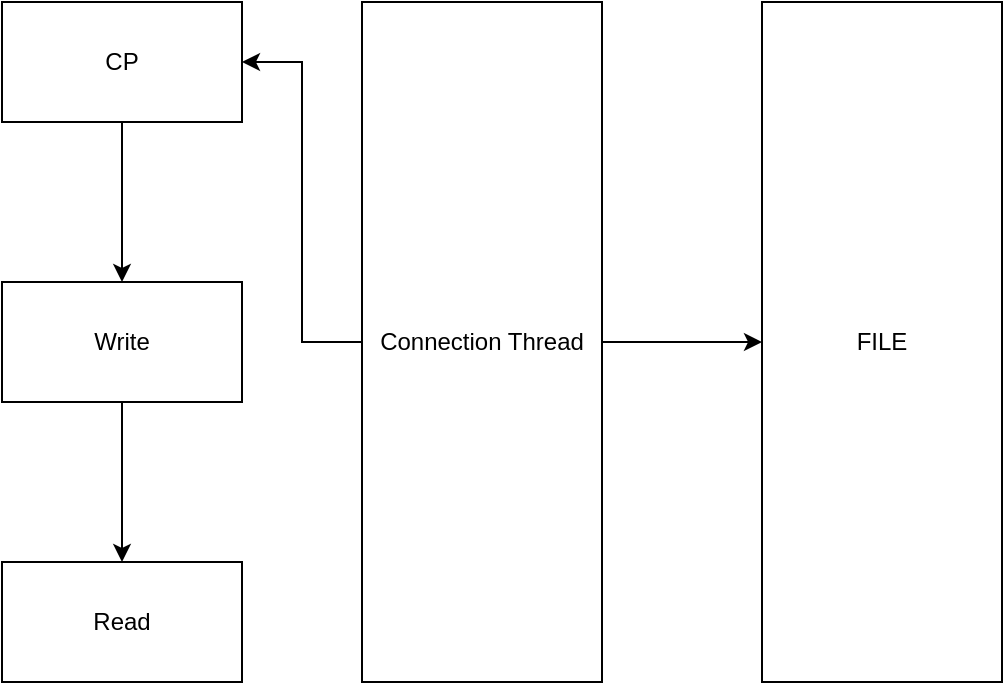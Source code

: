 <mxfile version="12.2.4" pages="1"><diagram id="MoVr-zJV3p9ox7GwQjLv" name="Page-1"><mxGraphModel dx="792" dy="544" grid="1" gridSize="10" guides="1" tooltips="1" connect="1" arrows="1" fold="1" page="1" pageScale="1" pageWidth="827" pageHeight="1169" math="0" shadow="0"><root><mxCell id="0"/><mxCell id="1" parent="0"/><mxCell id="4" value="" style="edgeStyle=orthogonalEdgeStyle;rounded=0;orthogonalLoop=1;jettySize=auto;html=1;" parent="1" source="2" target="3" edge="1"><mxGeometry relative="1" as="geometry"/></mxCell><mxCell id="2" value="CP" style="rounded=0;whiteSpace=wrap;html=1;" parent="1" vertex="1"><mxGeometry x="40" y="30" width="120" height="60" as="geometry"/></mxCell><mxCell id="6" value="" style="edgeStyle=orthogonalEdgeStyle;rounded=0;orthogonalLoop=1;jettySize=auto;html=1;" parent="1" source="3" target="5" edge="1"><mxGeometry relative="1" as="geometry"/></mxCell><mxCell id="3" value="Write" style="rounded=0;whiteSpace=wrap;html=1;" parent="1" vertex="1"><mxGeometry x="40" y="170" width="120" height="60" as="geometry"/></mxCell><mxCell id="5" value="Read" style="rounded=0;whiteSpace=wrap;html=1;" parent="1" vertex="1"><mxGeometry x="40" y="310" width="120" height="60" as="geometry"/></mxCell><mxCell id="9" value="" style="edgeStyle=orthogonalEdgeStyle;rounded=0;orthogonalLoop=1;jettySize=auto;html=1;" parent="1" source="7" target="8" edge="1"><mxGeometry relative="1" as="geometry"/></mxCell><mxCell id="10" style="edgeStyle=orthogonalEdgeStyle;rounded=0;orthogonalLoop=1;jettySize=auto;html=1;entryX=1;entryY=0.5;entryDx=0;entryDy=0;" parent="1" source="7" target="2" edge="1"><mxGeometry relative="1" as="geometry"/></mxCell><mxCell id="7" value="Connection Thread" style="rounded=0;whiteSpace=wrap;html=1;" parent="1" vertex="1"><mxGeometry x="220" y="30" width="120" height="340" as="geometry"/></mxCell><mxCell id="8" value="FILE" style="rounded=0;whiteSpace=wrap;html=1;" parent="1" vertex="1"><mxGeometry x="420" y="30" width="120" height="340" as="geometry"/></mxCell></root></mxGraphModel></diagram></mxfile>